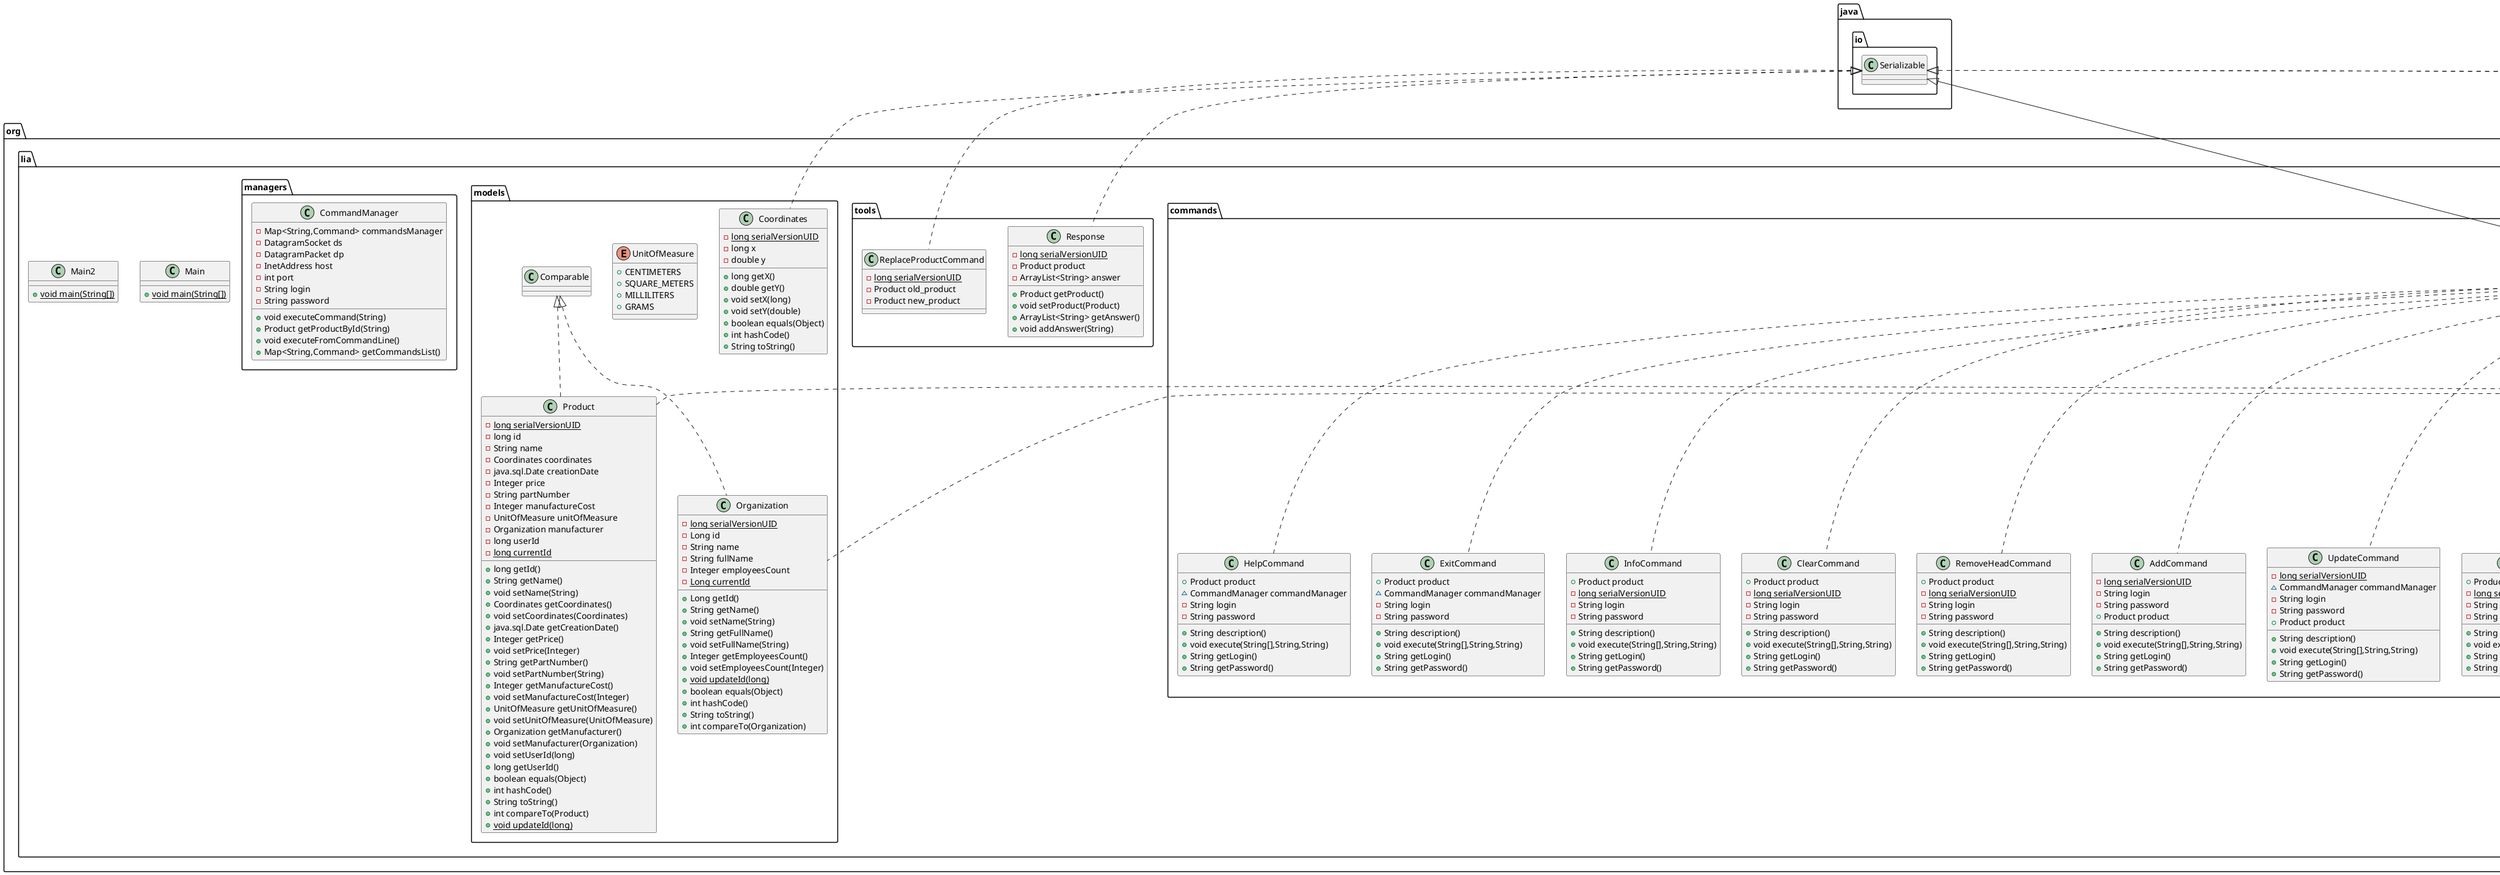 @startuml
class org.lia.commands.ExecuteScriptFileNameCommand {
- CommandManager commandManager
- ArrayDeque<String> scriptStack
- String login
- String password
+ String description()
+ void execute(String[],String,String)
+ String getLogin()
+ String getPassword()
}


class org.lia.commands.CountByPartNumberCommand {
- {static} long serialVersionUID
+ Product product
- String login
- String password
- String partNumber
+ String description()
+ void execute(String[],String,String)
+ String getLogin()
+ String getPassword()
}


class org.lia.commands.RemoveByIdCommand {
+ Product product
- {static} long serialVersionUID
- long id
- String login
- String password
+ String description()
+ void execute(String[],String,String)
+ String getLogin()
+ String getPassword()
}


class org.lia.tools.Response {
- {static} long serialVersionUID
- Product product
- ArrayList<String> answer
+ Product getProduct()
+ void setProduct(Product)
+ ArrayList<String> getAnswer()
+ void addAnswer(String)
}


class org.lia.commands.PrintFieldAscendingManufacturerCommand {
+ Product product
- {static} long serialVersionUID
- String login
- String password
+ String description()
+ void execute(String[],String,String)
+ String getLogin()
+ String getPassword()
}


class org.lia.commands.HelpCommand {
+ Product product
~ CommandManager commandManager
- String login
- String password
+ String description()
+ void execute(String[],String,String)
+ String getLogin()
+ String getPassword()
}


class org.lia.commands.ExitCommand {
+ Product product
~ CommandManager commandManager
- String login
- String password
+ String description()
+ void execute(String[],String,String)
+ String getLogin()
+ String getPassword()
}


class org.lia.Main {
+ {static} void main(String[])
}

class org.lia.commands.InfoCommand {
+ Product product
- {static} long serialVersionUID
- String login
- String password
+ String description()
+ void execute(String[],String,String)
+ String getLogin()
+ String getPassword()
}


class org.lia.commands.ClearCommand {
+ Product product
- {static} long serialVersionUID
- String login
- String password
+ String description()
+ void execute(String[],String,String)
+ String getLogin()
+ String getPassword()
}


class org.lia.commands.RemoveHeadCommand {
+ Product product
- {static} long serialVersionUID
- String login
- String password
+ String description()
+ void execute(String[],String,String)
+ String getLogin()
+ String getPassword()
}


class org.lia.models.Coordinates {
- {static} long serialVersionUID
- long x
- double y
+ long getX()
+ double getY()
+ void setX(long)
+ void setY(double)
+ boolean equals(Object)
+ int hashCode()
+ String toString()
}


class org.lia.commands.AddCommand {
- {static} long serialVersionUID
- String login
- String password
+ Product product
+ String description()
+ void execute(String[],String,String)
+ String getLogin()
+ String getPassword()
}


class org.lia.Main2 {
+ {static} void main(String[])
}

enum org.lia.models.UnitOfMeasure {
+  CENTIMETERS
+  SQUARE_METERS
+  MILLILITERS
+  GRAMS
}

class org.lia.commands.UpdateCommand {
- {static} long serialVersionUID
~ CommandManager commandManager
- String login
- String password
+ Product product
+ String description()
+ void execute(String[],String,String)
+ String getLogin()
+ String getPassword()
}


class org.lia.tools.ReplaceProductCommand {
- {static} long serialVersionUID
- Product old_product
- Product new_product
}

class org.lia.managers.CommandManager {
- Map<String,Command> commandsManager
- DatagramSocket ds
- DatagramPacket dp
- InetAddress host
- int port
- String login
- String password
+ void executeCommand(String)
+ Product getProductById(String)
+ void executeFromCommandLine()
+ Map<String,Command> getCommandsList()
}


interface org.lia.commands.Command {
+ {static} Product product
~ {static} String login
~ {static} String password
~ void execute(String[],String,String)
~ String description()
+ String getLogin()
+ String getPassword()
}


class org.lia.models.Product {
- {static} long serialVersionUID
- long id
- String name
- Coordinates coordinates
- java.sql.Date creationDate
- Integer price
- String partNumber
- Integer manufactureCost
- UnitOfMeasure unitOfMeasure
- Organization manufacturer
- long userId
- {static} long currentId
+ long getId()
+ String getName()
+ void setName(String)
+ Coordinates getCoordinates()
+ void setCoordinates(Coordinates)
+ java.sql.Date getCreationDate()
+ Integer getPrice()
+ void setPrice(Integer)
+ String getPartNumber()
+ void setPartNumber(String)
+ Integer getManufactureCost()
+ void setManufactureCost(Integer)
+ UnitOfMeasure getUnitOfMeasure()
+ void setUnitOfMeasure(UnitOfMeasure)
+ Organization getManufacturer()
+ void setManufacturer(Organization)
+ void setUserId(long)
+ long getUserId()
+ boolean equals(Object)
+ int hashCode()
+ String toString()
+ int compareTo(Product)
+ {static} void updateId(long)
}


class org.lia.commands.ShowCommand {
+ Product product
- {static} long serialVersionUID
- String login
- String password
+ String description()
+ void execute(String[],String,String)
+ String getLogin()
+ String getPassword()
}


class org.lia.models.Organization {
- {static} long serialVersionUID
- Long id
- String name
- String fullName
- Integer employeesCount
- {static} Long currentId
+ Long getId()
+ String getName()
+ void setName(String)
+ String getFullName()
+ void setFullName(String)
+ Integer getEmployeesCount()
+ void setEmployeesCount(Integer)
+ {static} void updateId(long)
+ boolean equals(Object)
+ int hashCode()
+ String toString()
+ int compareTo(Organization)
}


class org.lia.commands.RemoveLowerCommand {
+ Product product
- {static} long serialVersionUID
- long id
- String login
- String password
+ String description()
+ void execute(String[],String,String)
+ String getLogin()
+ String getPassword()
}


class org.lia.commands.AddIfMaxCommand {
- {static} long serialVersionUID
- String login
- String password
+ Product product
+ String description()
+ void execute(String[],String,String)
+ String getLogin()
+ String getPassword()
}


class org.lia.commands.GetByIdCommand {
+ Product product
- {static} long serialVersionUID
- String login
- String password
- long id
+ String description()
+ void execute(String[],String,String)
+ String getLogin()
+ String getPassword()
}


class org.lia.commands.MinByIdCommand {
+ Product product
- {static} long serialVersionUID
- String login
- String password
+ String description()
+ void execute(String[],String,String)
+ String getLogin()
+ String getPassword()
}


class org.lia.commands.SignUpCommand {
+ Product product
- String login
- String passwordString
- byte[] passwordByte
- String password
- {static} long serialVersionUID
+ String description()
+ void execute(String[],String,String)
+ String getLogin()
+ String getPassword()
}


class org.lia.commands.LoginCommand {
+ Product product
- String login
- String passwordString
- byte[] passwordByte
- String password
- {static} long serialVersionUID
+ String description()
+ void execute(String[],String,String)
+ String getLogin()
+ String getPassword()
}




org.lia.commands.Command <|.. org.lia.commands.ExecuteScriptFileNameCommand
org.lia.commands.Command <|.. org.lia.commands.CountByPartNumberCommand
org.lia.commands.Command <|.. org.lia.commands.RemoveByIdCommand
java.io.Serializable <|.. org.lia.tools.Response
org.lia.commands.Command <|.. org.lia.commands.PrintFieldAscendingManufacturerCommand
org.lia.commands.Command <|.. org.lia.commands.HelpCommand
org.lia.commands.Command <|.. org.lia.commands.ExitCommand
org.lia.commands.Command <|.. org.lia.commands.InfoCommand
org.lia.commands.Command <|.. org.lia.commands.ClearCommand
org.lia.commands.Command <|.. org.lia.commands.RemoveHeadCommand
java.io.Serializable <|.. org.lia.models.Coordinates
org.lia.commands.Command <|.. org.lia.commands.AddCommand
org.lia.commands.Command <|.. org.lia.commands.UpdateCommand
java.io.Serializable <|.. org.lia.tools.ReplaceProductCommand
java.io.Serializable <|-- org.lia.commands.Command
org.lia.models.Comparable <|.. org.lia.models.Product
java.io.Serializable <|.. org.lia.models.Product
org.lia.commands.Command <|.. org.lia.commands.ShowCommand
org.lia.models.Comparable <|.. org.lia.models.Organization
java.io.Serializable <|.. org.lia.models.Organization
org.lia.commands.Command <|.. org.lia.commands.RemoveLowerCommand
org.lia.commands.Command <|.. org.lia.commands.AddIfMaxCommand
org.lia.commands.Command <|.. org.lia.commands.GetByIdCommand
org.lia.commands.Command <|.. org.lia.commands.MinByIdCommand
org.lia.commands.Command <|.. org.lia.commands.SignUpCommand
org.lia.commands.Command <|.. org.lia.commands.LoginCommand
@enduml